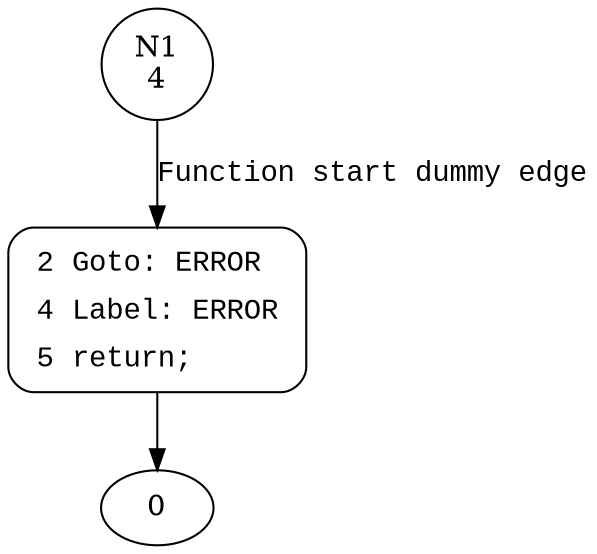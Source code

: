 digraph error {
1 [shape="circle" label="N1\n4"]
2 [shape="circle" label="N2\n3"]
2 [style="filled,bold" penwidth="1" fillcolor="white" fontname="Courier New" shape="Mrecord" label=<<table border="0" cellborder="0" cellpadding="3" bgcolor="white"><tr><td align="right">2</td><td align="left">Goto: ERROR</td></tr><tr><td align="right">4</td><td align="left">Label: ERROR</td></tr><tr><td align="right">5</td><td align="left">return;</td></tr></table>>]
2 -> 0[label=""]
1 -> 2 [label="Function start dummy edge" fontname="Courier New"]
}